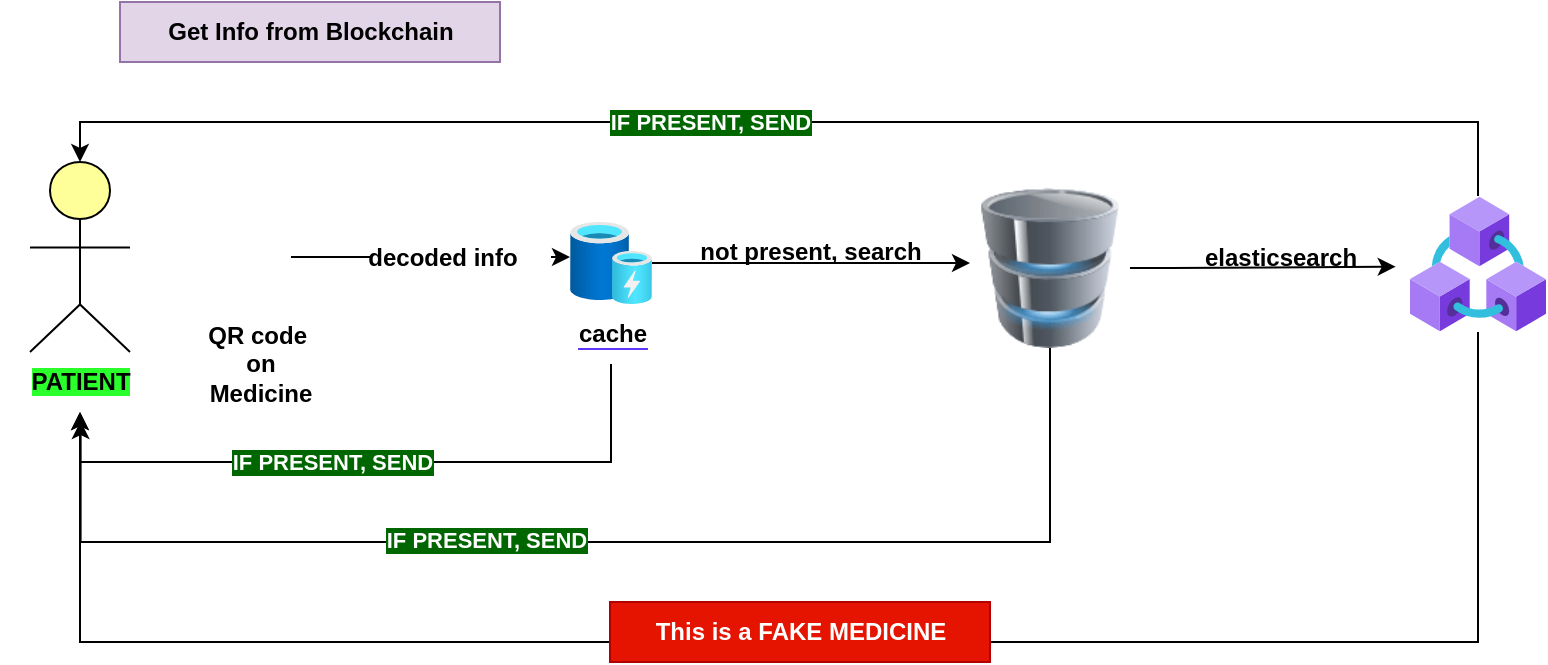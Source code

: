 <mxfile version="20.5.3" type="device"><diagram id="gq_Q-1rEXeFki1lUs2z3" name="Page-1"><mxGraphModel dx="1037" dy="615" grid="1" gridSize="10" guides="1" tooltips="1" connect="1" arrows="1" fold="1" page="1" pageScale="1" pageWidth="850" pageHeight="1100" math="0" shadow="0"><root><mxCell id="0"/><mxCell id="1" parent="0"/><mxCell id="YkFCmz9zZe_1OMS8-NwQ-19" value="&lt;b&gt;Get Info from Blockchain&lt;/b&gt;" style="text;html=1;align=center;verticalAlign=middle;resizable=0;points=[];autosize=1;strokeColor=#9673a6;fillColor=#e1d5e7;" vertex="1" parent="1"><mxGeometry x="115" y="120" width="190" height="30" as="geometry"/></mxCell><mxCell id="YkFCmz9zZe_1OMS8-NwQ-20" value="" style="html=1;outlineConnect=0;whiteSpace=wrap;fillColor=#ffff99;verticalLabelPosition=bottom;verticalAlign=top;align=center;shape=mxgraph.archimate3.actor;" vertex="1" parent="1"><mxGeometry x="70" y="200" width="50" height="95" as="geometry"/></mxCell><mxCell id="YkFCmz9zZe_1OMS8-NwQ-21" value="&lt;b style=&quot;background-color: rgb(43, 255, 43);&quot;&gt;PATIENT&lt;/b&gt;" style="text;html=1;align=center;verticalAlign=middle;resizable=0;points=[];autosize=1;strokeColor=none;fillColor=none;" vertex="1" parent="1"><mxGeometry x="55" y="295" width="80" height="30" as="geometry"/></mxCell><mxCell id="YkFCmz9zZe_1OMS8-NwQ-31" style="edgeStyle=orthogonalEdgeStyle;rounded=0;orthogonalLoop=1;jettySize=auto;html=1;exitX=1;exitY=0.5;exitDx=0;exitDy=0;fontColor=#000000;startArrow=none;" edge="1" parent="1" source="YkFCmz9zZe_1OMS8-NwQ-29"><mxGeometry relative="1" as="geometry"><mxPoint x="340" y="248" as="targetPoint"/></mxGeometry></mxCell><mxCell id="YkFCmz9zZe_1OMS8-NwQ-22" value="" style="shape=image;html=1;verticalAlign=top;verticalLabelPosition=bottom;labelBackgroundColor=#ffffff;imageAspect=0;aspect=fixed;image=https://cdn0.iconfinder.com/data/icons/phosphor-duotone-vol-3/256/qr-code-duotone-128.png" vertex="1" parent="1"><mxGeometry x="150" y="212.5" width="70" height="70" as="geometry"/></mxCell><mxCell id="YkFCmz9zZe_1OMS8-NwQ-39" style="edgeStyle=orthogonalEdgeStyle;rounded=0;orthogonalLoop=1;jettySize=auto;html=1;fontColor=#000000;" edge="1" parent="1" source="YkFCmz9zZe_1OMS8-NwQ-32"><mxGeometry relative="1" as="geometry"><mxPoint x="540" y="250.5" as="targetPoint"/></mxGeometry></mxCell><mxCell id="YkFCmz9zZe_1OMS8-NwQ-32" value="" style="aspect=fixed;html=1;points=[];align=center;image;fontSize=12;image=img/lib/azure2/general/Cache.svg;labelBackgroundColor=#5E36FF;fontColor=#000000;" vertex="1" parent="1"><mxGeometry x="340" y="230" width="41" height="41" as="geometry"/></mxCell><mxCell id="YkFCmz9zZe_1OMS8-NwQ-36" style="edgeStyle=orthogonalEdgeStyle;rounded=0;orthogonalLoop=1;jettySize=auto;html=1;fontColor=#000000;" edge="1" parent="1" source="YkFCmz9zZe_1OMS8-NwQ-33" target="YkFCmz9zZe_1OMS8-NwQ-21"><mxGeometry relative="1" as="geometry"><mxPoint x="320" y="400" as="targetPoint"/><Array as="points"><mxPoint x="361" y="350"/><mxPoint x="95" y="350"/></Array></mxGeometry></mxCell><mxCell id="YkFCmz9zZe_1OMS8-NwQ-33" value="&lt;span style=&quot;background-color: rgb(255, 255, 255);&quot;&gt;&lt;b&gt;cache&lt;/b&gt;&lt;/span&gt;" style="text;html=1;align=center;verticalAlign=middle;resizable=0;points=[];autosize=1;strokeColor=none;fillColor=none;fontColor=#000000;labelBackgroundColor=#5E36FF;" vertex="1" parent="1"><mxGeometry x="330.5" y="271" width="60" height="30" as="geometry"/></mxCell><mxCell id="YkFCmz9zZe_1OMS8-NwQ-34" value="&lt;b&gt;QR code&amp;nbsp;&lt;br&gt;on&lt;br&gt;Medicine&lt;/b&gt;" style="text;html=1;align=center;verticalAlign=middle;resizable=0;points=[];autosize=1;strokeColor=none;fillColor=none;fontColor=#000000;labelBackgroundColor=#FFFFFF;" vertex="1" parent="1"><mxGeometry x="140" y="271" width="90" height="60" as="geometry"/></mxCell><mxCell id="YkFCmz9zZe_1OMS8-NwQ-40" value="&lt;b&gt;not present, search&lt;/b&gt;" style="text;html=1;align=center;verticalAlign=middle;resizable=0;points=[];autosize=1;strokeColor=none;fillColor=none;fontColor=#000000;" vertex="1" parent="1"><mxGeometry x="380" y="230" width="160" height="30" as="geometry"/></mxCell><mxCell id="YkFCmz9zZe_1OMS8-NwQ-42" style="edgeStyle=orthogonalEdgeStyle;rounded=0;orthogonalLoop=1;jettySize=auto;html=1;entryX=0.504;entryY=1.152;entryDx=0;entryDy=0;entryPerimeter=0;fontColor=#000000;" edge="1" parent="1" source="YkFCmz9zZe_1OMS8-NwQ-41" target="YkFCmz9zZe_1OMS8-NwQ-21"><mxGeometry relative="1" as="geometry"><Array as="points"><mxPoint x="580" y="390"/><mxPoint x="95" y="390"/></Array></mxGeometry></mxCell><mxCell id="YkFCmz9zZe_1OMS8-NwQ-60" value="&lt;font color=&quot;#ffffff&quot;&gt;&lt;b&gt;IF PRESENT, SEND&lt;/b&gt;&lt;/font&gt;" style="edgeLabel;html=1;align=center;verticalAlign=middle;resizable=0;points=[];fontColor=#000000;labelBackgroundColor=#006600;" vertex="1" connectable="0" parent="YkFCmz9zZe_1OMS8-NwQ-42"><mxGeometry x="0.181" y="-1" relative="1" as="geometry"><mxPoint as="offset"/></mxGeometry></mxCell><mxCell id="YkFCmz9zZe_1OMS8-NwQ-50" style="edgeStyle=orthogonalEdgeStyle;rounded=0;orthogonalLoop=1;jettySize=auto;html=1;fontColor=#000000;entryX=1.026;entryY=0.661;entryDx=0;entryDy=0;entryPerimeter=0;" edge="1" parent="1" source="YkFCmz9zZe_1OMS8-NwQ-41" target="YkFCmz9zZe_1OMS8-NwQ-51"><mxGeometry relative="1" as="geometry"><mxPoint x="800" y="253" as="targetPoint"/></mxGeometry></mxCell><mxCell id="YkFCmz9zZe_1OMS8-NwQ-41" value="" style="image;html=1;image=img/lib/clip_art/computers/Database_128x128.png;labelBackgroundColor=#FFFFFF;fontColor=#000000;" vertex="1" parent="1"><mxGeometry x="540" y="213" width="80" height="80" as="geometry"/></mxCell><mxCell id="YkFCmz9zZe_1OMS8-NwQ-29" value="&lt;font color=&quot;#000000&quot;&gt;&lt;b&gt;decoded info&lt;/b&gt;&lt;/font&gt;" style="text;html=1;align=center;verticalAlign=middle;resizable=0;points=[];autosize=1;strokeColor=none;fillColor=none;fontColor=#FFFFFF;" vertex="1" parent="1"><mxGeometry x="220.5" y="232.5" width="110" height="30" as="geometry"/></mxCell><mxCell id="YkFCmz9zZe_1OMS8-NwQ-48" value="" style="edgeStyle=orthogonalEdgeStyle;rounded=0;orthogonalLoop=1;jettySize=auto;html=1;exitX=1;exitY=0.5;exitDx=0;exitDy=0;fontColor=#000000;endArrow=none;" edge="1" parent="1" source="YkFCmz9zZe_1OMS8-NwQ-22" target="YkFCmz9zZe_1OMS8-NwQ-29"><mxGeometry relative="1" as="geometry"><mxPoint x="220" y="247.5" as="sourcePoint"/><mxPoint x="340" y="248" as="targetPoint"/></mxGeometry></mxCell><mxCell id="YkFCmz9zZe_1OMS8-NwQ-51" value="&lt;b&gt;elasticsearch&lt;/b&gt;" style="text;html=1;align=center;verticalAlign=middle;resizable=0;points=[];autosize=1;strokeColor=none;fillColor=none;fontColor=#000000;" vertex="1" parent="1"><mxGeometry x="640" y="232.5" width="110" height="30" as="geometry"/></mxCell><mxCell id="YkFCmz9zZe_1OMS8-NwQ-53" style="edgeStyle=orthogonalEdgeStyle;rounded=0;orthogonalLoop=1;jettySize=auto;html=1;entryX=0.5;entryY=0;entryDx=0;entryDy=0;entryPerimeter=0;fontColor=#000000;" edge="1" parent="1" source="YkFCmz9zZe_1OMS8-NwQ-52" target="YkFCmz9zZe_1OMS8-NwQ-20"><mxGeometry relative="1" as="geometry"><Array as="points"><mxPoint x="794" y="180"/><mxPoint x="95" y="180"/></Array></mxGeometry></mxCell><mxCell id="YkFCmz9zZe_1OMS8-NwQ-55" style="edgeStyle=orthogonalEdgeStyle;rounded=0;orthogonalLoop=1;jettySize=auto;html=1;fontColor=#000000;" edge="1" parent="1" source="YkFCmz9zZe_1OMS8-NwQ-52" target="YkFCmz9zZe_1OMS8-NwQ-21"><mxGeometry relative="1" as="geometry"><Array as="points"><mxPoint x="794" y="440"/><mxPoint x="95" y="440"/></Array></mxGeometry></mxCell><mxCell id="YkFCmz9zZe_1OMS8-NwQ-52" value="" style="aspect=fixed;html=1;points=[];align=center;image;fontSize=12;image=img/lib/azure2/blockchain/Azure_Blockchain_Service.svg;labelBackgroundColor=#FFFFFF;fontColor=#000000;" vertex="1" parent="1"><mxGeometry x="760" y="217" width="68" height="68" as="geometry"/></mxCell><mxCell id="YkFCmz9zZe_1OMS8-NwQ-58" value="&lt;b&gt;&lt;font color=&quot;#ffffff&quot;&gt;This is a FAKE MEDICINE&lt;/font&gt;&lt;/b&gt;" style="text;html=1;align=center;verticalAlign=middle;resizable=0;points=[];autosize=1;strokeColor=#B20000;fillColor=#e51400;fontColor=#ffffff;" vertex="1" parent="1"><mxGeometry x="360" y="420" width="190" height="30" as="geometry"/></mxCell><mxCell id="YkFCmz9zZe_1OMS8-NwQ-61" value="&lt;font color=&quot;#ffffff&quot;&gt;&lt;b&gt;IF PRESENT, SEND&lt;/b&gt;&lt;/font&gt;" style="edgeLabel;html=1;align=center;verticalAlign=middle;resizable=0;points=[];fontColor=#000000;labelBackgroundColor=#006600;" vertex="1" connectable="0" parent="1"><mxGeometry x="220.5" y="350" as="geometry"/></mxCell><mxCell id="YkFCmz9zZe_1OMS8-NwQ-62" value="&lt;font color=&quot;#ffffff&quot;&gt;&lt;b&gt;IF PRESENT, SEND&lt;/b&gt;&lt;/font&gt;" style="edgeLabel;html=1;align=center;verticalAlign=middle;resizable=0;points=[];fontColor=#000000;labelBackgroundColor=#006600;" vertex="1" connectable="0" parent="1"><mxGeometry x="410" y="180" as="geometry"/></mxCell></root></mxGraphModel></diagram></mxfile>